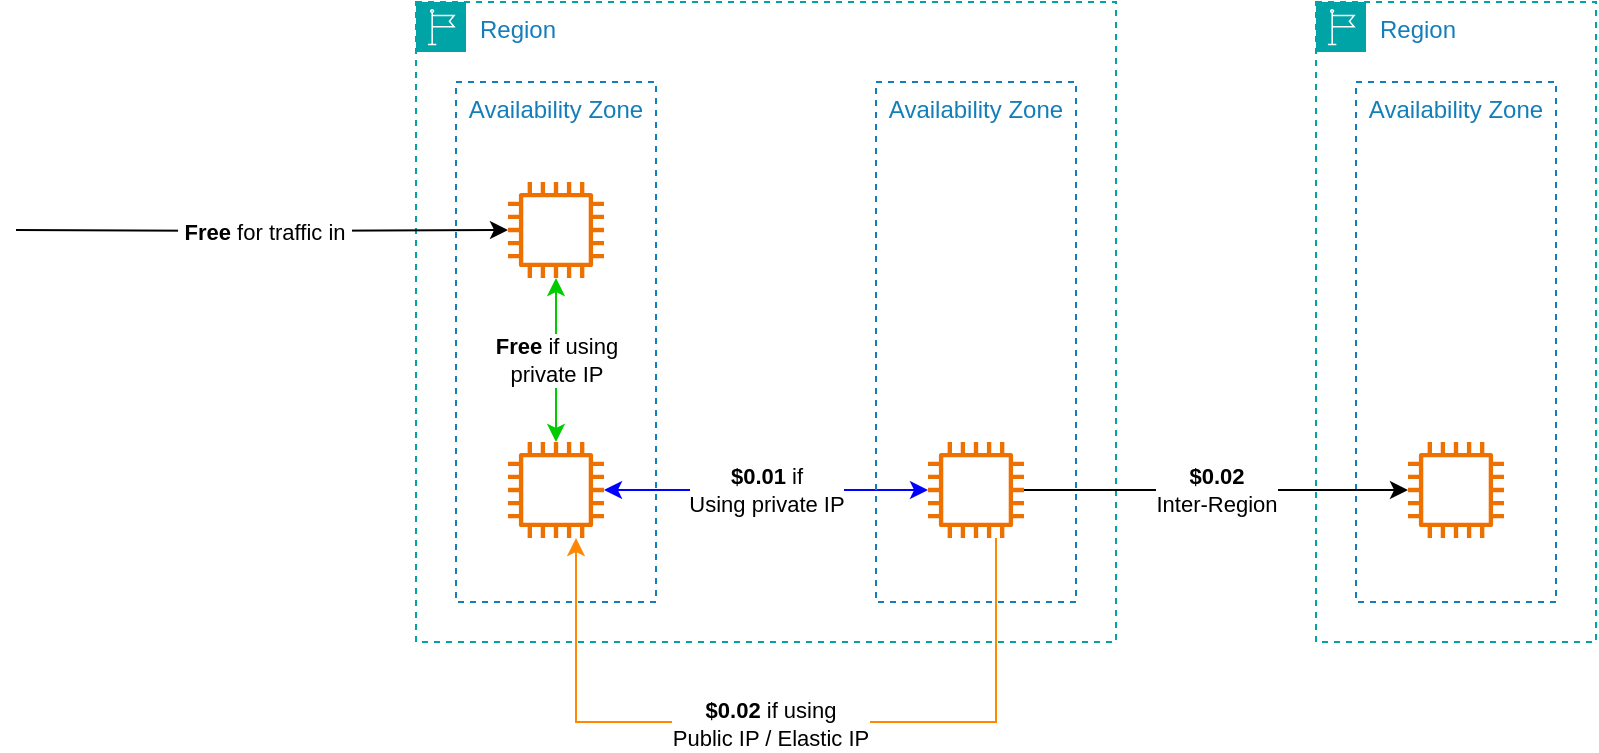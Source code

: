 <mxfile version="26.0.4">
  <diagram name="Page-1" id="B__OqG1h6MkVJiU8hbjj">
    <mxGraphModel dx="1114" dy="1198" grid="1" gridSize="10" guides="1" tooltips="1" connect="1" arrows="1" fold="1" page="1" pageScale="1" pageWidth="850" pageHeight="1100" math="0" shadow="0">
      <root>
        <mxCell id="0" />
        <mxCell id="1" parent="0" />
        <mxCell id="aQVrr_XlFxqmN04ao_-m-1" value="Region" style="points=[[0,0],[0.25,0],[0.5,0],[0.75,0],[1,0],[1,0.25],[1,0.5],[1,0.75],[1,1],[0.75,1],[0.5,1],[0.25,1],[0,1],[0,0.75],[0,0.5],[0,0.25]];outlineConnect=0;gradientColor=none;html=1;whiteSpace=wrap;fontSize=12;fontStyle=0;container=1;pointerEvents=0;collapsible=0;recursiveResize=0;shape=mxgraph.aws4.group;grIcon=mxgraph.aws4.group_region;strokeColor=#00A4A6;fillColor=none;verticalAlign=top;align=left;spacingLeft=30;fontColor=#147EBA;dashed=1;" vertex="1" parent="1">
          <mxGeometry x="230" y="300" width="350" height="320" as="geometry" />
        </mxCell>
        <mxCell id="aQVrr_XlFxqmN04ao_-m-2" value="Availability Zone" style="fillColor=none;strokeColor=#147EBA;dashed=1;verticalAlign=top;fontStyle=0;fontColor=#147EBA;whiteSpace=wrap;html=1;" vertex="1" parent="aQVrr_XlFxqmN04ao_-m-1">
          <mxGeometry x="20" y="40" width="100" height="260" as="geometry" />
        </mxCell>
        <mxCell id="aQVrr_XlFxqmN04ao_-m-9" value="&amp;nbsp;&lt;b&gt;Free&lt;/b&gt; for traffic in&amp;nbsp;" style="edgeStyle=orthogonalEdgeStyle;rounded=0;orthogonalLoop=1;jettySize=auto;html=1;" edge="1" parent="aQVrr_XlFxqmN04ao_-m-1" target="aQVrr_XlFxqmN04ao_-m-4">
          <mxGeometry relative="1" as="geometry">
            <mxPoint x="-200" y="114" as="sourcePoint" />
          </mxGeometry>
        </mxCell>
        <mxCell id="aQVrr_XlFxqmN04ao_-m-11" value="&lt;b&gt;Free&lt;/b&gt; if using&lt;div&gt;private IP&lt;/div&gt;" style="edgeStyle=orthogonalEdgeStyle;rounded=0;orthogonalLoop=1;jettySize=auto;html=1;startArrow=classic;startFill=1;strokeColor=#00CC00;" edge="1" parent="aQVrr_XlFxqmN04ao_-m-1" source="aQVrr_XlFxqmN04ao_-m-4" target="aQVrr_XlFxqmN04ao_-m-10">
          <mxGeometry relative="1" as="geometry" />
        </mxCell>
        <mxCell id="aQVrr_XlFxqmN04ao_-m-4" value="" style="sketch=0;outlineConnect=0;fontColor=#232F3E;gradientColor=none;fillColor=#ED7100;strokeColor=none;dashed=0;verticalLabelPosition=bottom;verticalAlign=top;align=center;html=1;fontSize=12;fontStyle=0;aspect=fixed;pointerEvents=1;shape=mxgraph.aws4.instance2;" vertex="1" parent="aQVrr_XlFxqmN04ao_-m-1">
          <mxGeometry x="46" y="90" width="48" height="48" as="geometry" />
        </mxCell>
        <mxCell id="aQVrr_XlFxqmN04ao_-m-16" value="&lt;b&gt;$0.01&lt;/b&gt; if&lt;div&gt;Using private IP&lt;/div&gt;" style="edgeStyle=orthogonalEdgeStyle;rounded=0;orthogonalLoop=1;jettySize=auto;html=1;startArrow=classic;startFill=1;strokeColor=#0000FF;" edge="1" parent="aQVrr_XlFxqmN04ao_-m-1" source="aQVrr_XlFxqmN04ao_-m-10" target="aQVrr_XlFxqmN04ao_-m-15">
          <mxGeometry relative="1" as="geometry" />
        </mxCell>
        <mxCell id="aQVrr_XlFxqmN04ao_-m-10" value="" style="sketch=0;outlineConnect=0;fontColor=#232F3E;gradientColor=none;fillColor=#ED7100;strokeColor=none;dashed=0;verticalLabelPosition=bottom;verticalAlign=top;align=center;html=1;fontSize=12;fontStyle=0;aspect=fixed;pointerEvents=1;shape=mxgraph.aws4.instance2;" vertex="1" parent="aQVrr_XlFxqmN04ao_-m-1">
          <mxGeometry x="46" y="220" width="48" height="48" as="geometry" />
        </mxCell>
        <mxCell id="aQVrr_XlFxqmN04ao_-m-12" value="Availability Zone" style="fillColor=none;strokeColor=#147EBA;dashed=1;verticalAlign=top;fontStyle=0;fontColor=#147EBA;whiteSpace=wrap;html=1;" vertex="1" parent="aQVrr_XlFxqmN04ao_-m-1">
          <mxGeometry x="230" y="40" width="100" height="260" as="geometry" />
        </mxCell>
        <mxCell id="aQVrr_XlFxqmN04ao_-m-17" style="edgeStyle=orthogonalEdgeStyle;rounded=0;orthogonalLoop=1;jettySize=auto;html=1;strokeColor=#FF8800;" edge="1" parent="aQVrr_XlFxqmN04ao_-m-1" source="aQVrr_XlFxqmN04ao_-m-15" target="aQVrr_XlFxqmN04ao_-m-10">
          <mxGeometry relative="1" as="geometry">
            <Array as="points">
              <mxPoint x="290" y="360" />
              <mxPoint x="80" y="360" />
            </Array>
          </mxGeometry>
        </mxCell>
        <mxCell id="aQVrr_XlFxqmN04ao_-m-18" value="&lt;b&gt;$0.02&lt;/b&gt;&amp;nbsp;if u&lt;span style=&quot;background-color: light-dark(#ffffff, var(--ge-dark-color, #121212)); color: light-dark(rgb(0, 0, 0), rgb(255, 255, 255));&quot;&gt;sing&lt;/span&gt;&lt;div&gt;&lt;span style=&quot;background-color: light-dark(#ffffff, var(--ge-dark-color, #121212)); color: light-dark(rgb(0, 0, 0), rgb(255, 255, 255));&quot;&gt;Public IP / Elastic IP&lt;/span&gt;&lt;/div&gt;" style="edgeLabel;html=1;align=center;verticalAlign=middle;resizable=0;points=[];" vertex="1" connectable="0" parent="aQVrr_XlFxqmN04ao_-m-17">
          <mxGeometry x="0.041" y="1" relative="1" as="geometry">
            <mxPoint as="offset" />
          </mxGeometry>
        </mxCell>
        <mxCell id="aQVrr_XlFxqmN04ao_-m-15" value="" style="sketch=0;outlineConnect=0;fontColor=#232F3E;gradientColor=none;fillColor=#ED7100;strokeColor=none;dashed=0;verticalLabelPosition=bottom;verticalAlign=top;align=center;html=1;fontSize=12;fontStyle=0;aspect=fixed;pointerEvents=1;shape=mxgraph.aws4.instance2;" vertex="1" parent="aQVrr_XlFxqmN04ao_-m-1">
          <mxGeometry x="256" y="220" width="48" height="48" as="geometry" />
        </mxCell>
        <mxCell id="aQVrr_XlFxqmN04ao_-m-5" value="Region" style="points=[[0,0],[0.25,0],[0.5,0],[0.75,0],[1,0],[1,0.25],[1,0.5],[1,0.75],[1,1],[0.75,1],[0.5,1],[0.25,1],[0,1],[0,0.75],[0,0.5],[0,0.25]];outlineConnect=0;gradientColor=none;html=1;whiteSpace=wrap;fontSize=12;fontStyle=0;container=1;pointerEvents=0;collapsible=0;recursiveResize=0;shape=mxgraph.aws4.group;grIcon=mxgraph.aws4.group_region;strokeColor=#00A4A6;fillColor=none;verticalAlign=top;align=left;spacingLeft=30;fontColor=#147EBA;dashed=1;" vertex="1" parent="1">
          <mxGeometry x="680" y="300" width="140" height="320" as="geometry" />
        </mxCell>
        <mxCell id="aQVrr_XlFxqmN04ao_-m-21" value="Availability Zone" style="fillColor=none;strokeColor=#147EBA;dashed=1;verticalAlign=top;fontStyle=0;fontColor=#147EBA;whiteSpace=wrap;html=1;" vertex="1" parent="aQVrr_XlFxqmN04ao_-m-5">
          <mxGeometry x="20" y="40" width="100" height="260" as="geometry" />
        </mxCell>
        <mxCell id="aQVrr_XlFxqmN04ao_-m-22" value="" style="sketch=0;outlineConnect=0;fontColor=#232F3E;gradientColor=none;fillColor=#ED7100;strokeColor=none;dashed=0;verticalLabelPosition=bottom;verticalAlign=top;align=center;html=1;fontSize=12;fontStyle=0;aspect=fixed;pointerEvents=1;shape=mxgraph.aws4.instance2;" vertex="1" parent="aQVrr_XlFxqmN04ao_-m-5">
          <mxGeometry x="46" y="220" width="48" height="48" as="geometry" />
        </mxCell>
        <mxCell id="aQVrr_XlFxqmN04ao_-m-23" style="edgeStyle=orthogonalEdgeStyle;rounded=0;orthogonalLoop=1;jettySize=auto;html=1;" edge="1" parent="1" source="aQVrr_XlFxqmN04ao_-m-15" target="aQVrr_XlFxqmN04ao_-m-22">
          <mxGeometry relative="1" as="geometry" />
        </mxCell>
        <mxCell id="aQVrr_XlFxqmN04ao_-m-24" value="&lt;b&gt;$0.02&lt;/b&gt;&lt;div&gt;Inter-Region&lt;/div&gt;" style="edgeLabel;html=1;align=center;verticalAlign=middle;resizable=0;points=[];" vertex="1" connectable="0" parent="aQVrr_XlFxqmN04ao_-m-23">
          <mxGeometry x="-0.093" y="-2" relative="1" as="geometry">
            <mxPoint x="9" y="-2" as="offset" />
          </mxGeometry>
        </mxCell>
      </root>
    </mxGraphModel>
  </diagram>
</mxfile>
